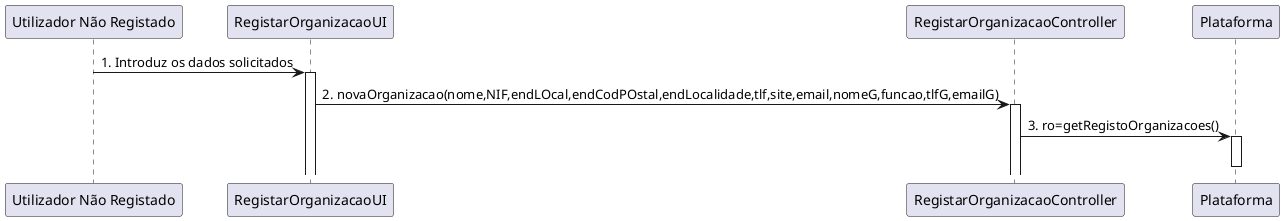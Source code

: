 @startuml
participant "Utilizador Não Registado"
"Utilizador Não Registado" -> RegistarOrganizacaoUI : 1. Introduz os dados solicitados
activate RegistarOrganizacaoUI
RegistarOrganizacaoUI -> RegistarOrganizacaoController: 2. novaOrganizacao(nome,NIF,endLOcal,endCodPOstal,endLocalidade,tlf,site,email,nomeG,funcao,tlfG,emailG)
activate RegistarOrganizacaoController
RegistarOrganizacaoController -> Plataforma: 3. ro=getRegistoOrganizacoes()
activate Plataforma
deactivate Plataforma
@enduml